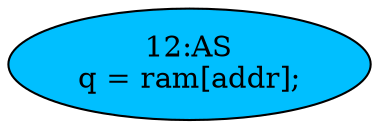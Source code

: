 strict digraph "" {
	node [label="\N"];
	"12:AS"	[ast="<pyverilog.vparser.ast.Assign object at 0x7fb3b354e790>",
		def_var="['q']",
		fillcolor=deepskyblue,
		label="12:AS
q = ram[addr];",
		statements="[]",
		style=filled,
		typ=Assign,
		use_var="['ram', 'addr']"];
}
